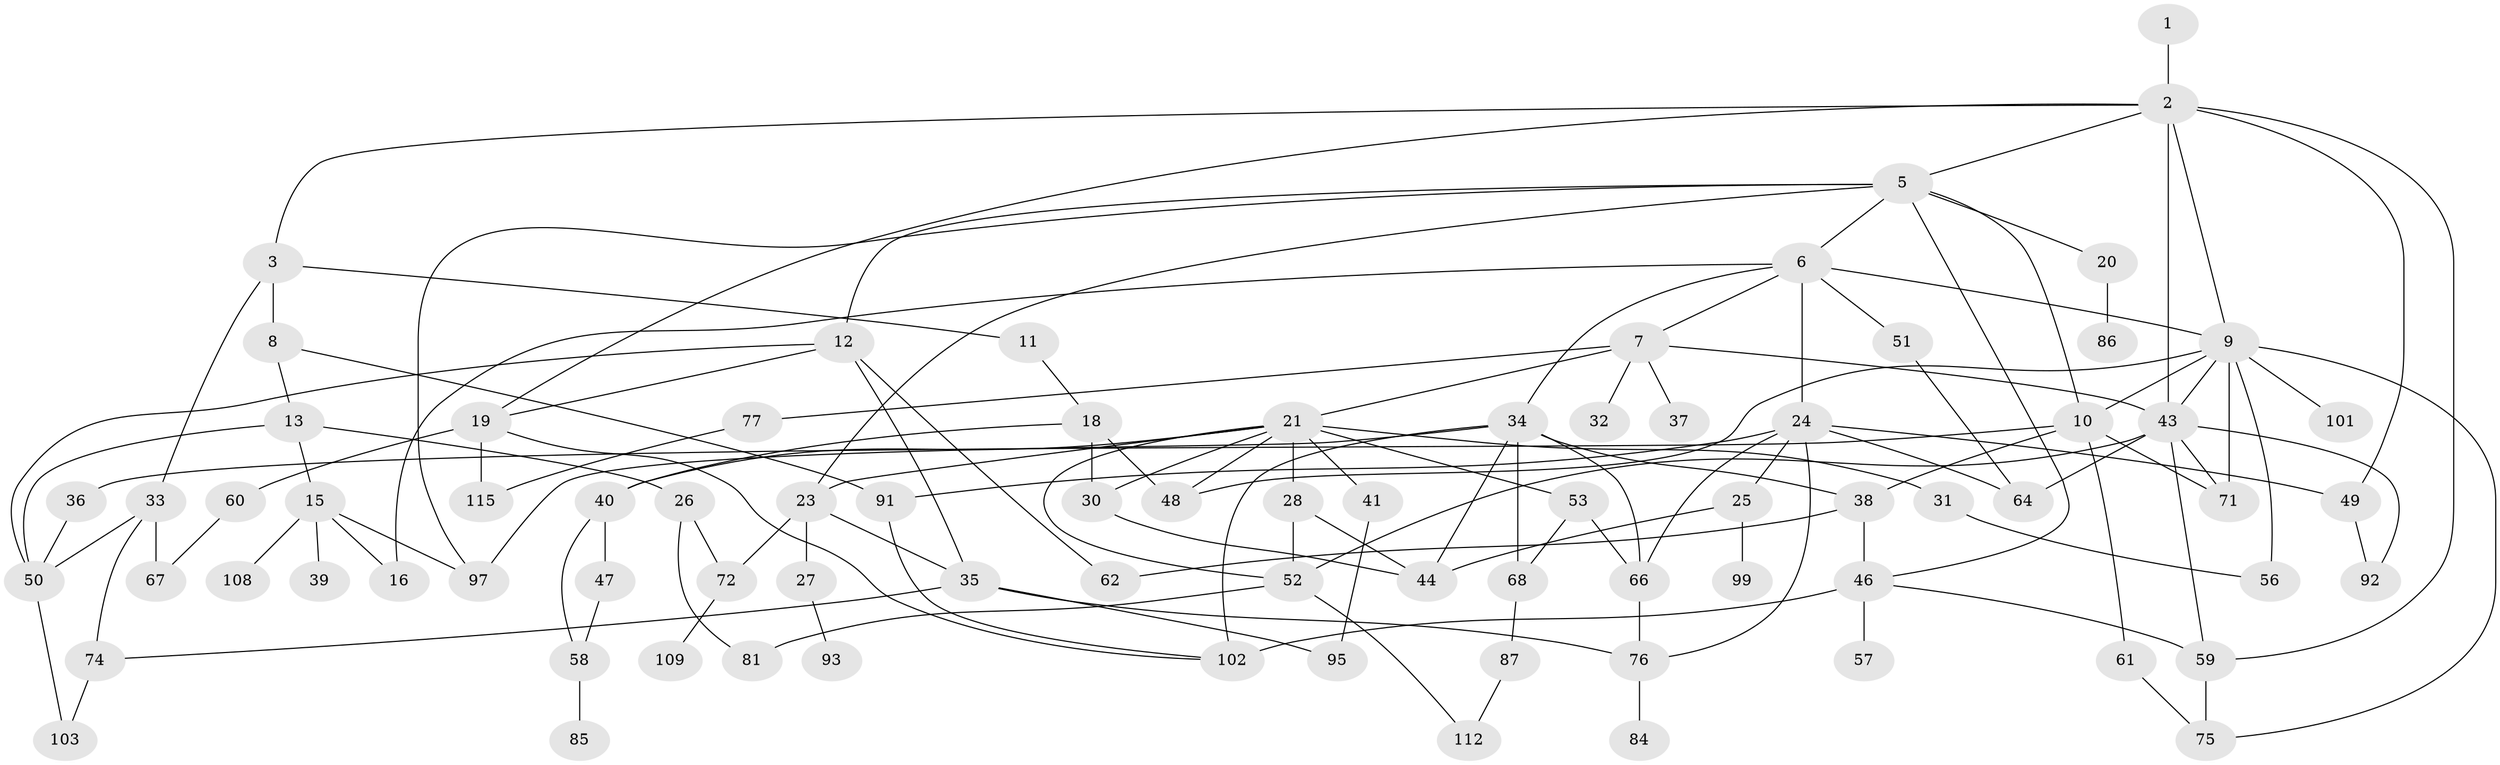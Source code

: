 // Generated by graph-tools (version 1.1) at 2025/51/02/27/25 19:51:41]
// undirected, 81 vertices, 134 edges
graph export_dot {
graph [start="1"]
  node [color=gray90,style=filled];
  1 [super="+88"];
  2 [super="+4"];
  3;
  5 [super="+65"];
  6 [super="+14"];
  7;
  8;
  9 [super="+54"];
  10 [super="+17"];
  11;
  12;
  13;
  15 [super="+94"];
  16;
  18 [super="+45"];
  19 [super="+111"];
  20;
  21 [super="+22"];
  23 [super="+29"];
  24 [super="+90"];
  25;
  26 [super="+83"];
  27;
  28;
  30;
  31;
  32 [super="+42"];
  33;
  34 [super="+110"];
  35 [super="+69"];
  36;
  37;
  38 [super="+104"];
  39;
  40 [super="+107"];
  41 [super="+117"];
  43 [super="+73"];
  44 [super="+82"];
  46 [super="+55"];
  47;
  48 [super="+98"];
  49;
  50 [super="+113"];
  51;
  52 [super="+79"];
  53;
  56;
  57;
  58;
  59 [super="+63"];
  60;
  61;
  62;
  64 [super="+70"];
  66 [super="+78"];
  67 [super="+114"];
  68;
  71;
  72;
  74;
  75 [super="+100"];
  76;
  77 [super="+80"];
  81;
  84 [super="+89"];
  85;
  86;
  87;
  91 [super="+96"];
  92 [super="+106"];
  93;
  95;
  97 [super="+105"];
  99;
  101;
  102 [super="+116"];
  103;
  108;
  109;
  112;
  115;
  1 -- 2;
  2 -- 3;
  2 -- 5;
  2 -- 49;
  2 -- 19;
  2 -- 9;
  2 -- 43;
  2 -- 59;
  3 -- 8;
  3 -- 11;
  3 -- 33;
  5 -- 6;
  5 -- 12;
  5 -- 20;
  5 -- 46;
  5 -- 97;
  5 -- 23;
  5 -- 10;
  6 -- 7;
  6 -- 16;
  6 -- 34;
  6 -- 51;
  6 -- 24;
  6 -- 9;
  7 -- 21;
  7 -- 32;
  7 -- 37;
  7 -- 77;
  7 -- 43;
  8 -- 13;
  8 -- 91;
  9 -- 10;
  9 -- 48;
  9 -- 101;
  9 -- 43;
  9 -- 71;
  9 -- 56;
  9 -- 75;
  10 -- 61;
  10 -- 36;
  10 -- 38;
  10 -- 71;
  11 -- 18;
  12 -- 35;
  12 -- 50;
  12 -- 62;
  12 -- 19;
  13 -- 15;
  13 -- 26;
  13 -- 50;
  15 -- 39;
  15 -- 16;
  15 -- 108;
  15 -- 97;
  18 -- 30 [weight=2];
  18 -- 40;
  18 -- 48;
  19 -- 60;
  19 -- 115;
  19 -- 102;
  20 -- 86;
  21 -- 28;
  21 -- 40;
  21 -- 41 [weight=2];
  21 -- 53;
  21 -- 48;
  21 -- 30;
  21 -- 23;
  21 -- 31;
  21 -- 52;
  23 -- 27;
  23 -- 72;
  23 -- 35;
  24 -- 25;
  24 -- 76;
  24 -- 91;
  24 -- 49;
  24 -- 64;
  24 -- 66;
  25 -- 44;
  25 -- 99;
  26 -- 72;
  26 -- 81;
  27 -- 93;
  28 -- 52;
  28 -- 44;
  30 -- 44;
  31 -- 56;
  33 -- 67;
  33 -- 74;
  33 -- 50;
  34 -- 38;
  34 -- 68;
  34 -- 97;
  34 -- 44;
  34 -- 102;
  34 -- 66;
  35 -- 95;
  35 -- 76;
  35 -- 74;
  36 -- 50;
  38 -- 46;
  38 -- 62;
  40 -- 47;
  40 -- 58;
  41 -- 95;
  43 -- 71;
  43 -- 59;
  43 -- 52;
  43 -- 92;
  43 -- 64;
  46 -- 57;
  46 -- 59;
  46 -- 102 [weight=2];
  47 -- 58;
  49 -- 92;
  50 -- 103;
  51 -- 64;
  52 -- 112;
  52 -- 81;
  53 -- 66;
  53 -- 68;
  58 -- 85;
  59 -- 75;
  60 -- 67;
  61 -- 75;
  66 -- 76;
  68 -- 87;
  72 -- 109;
  74 -- 103;
  76 -- 84;
  77 -- 115;
  87 -- 112;
  91 -- 102;
}
